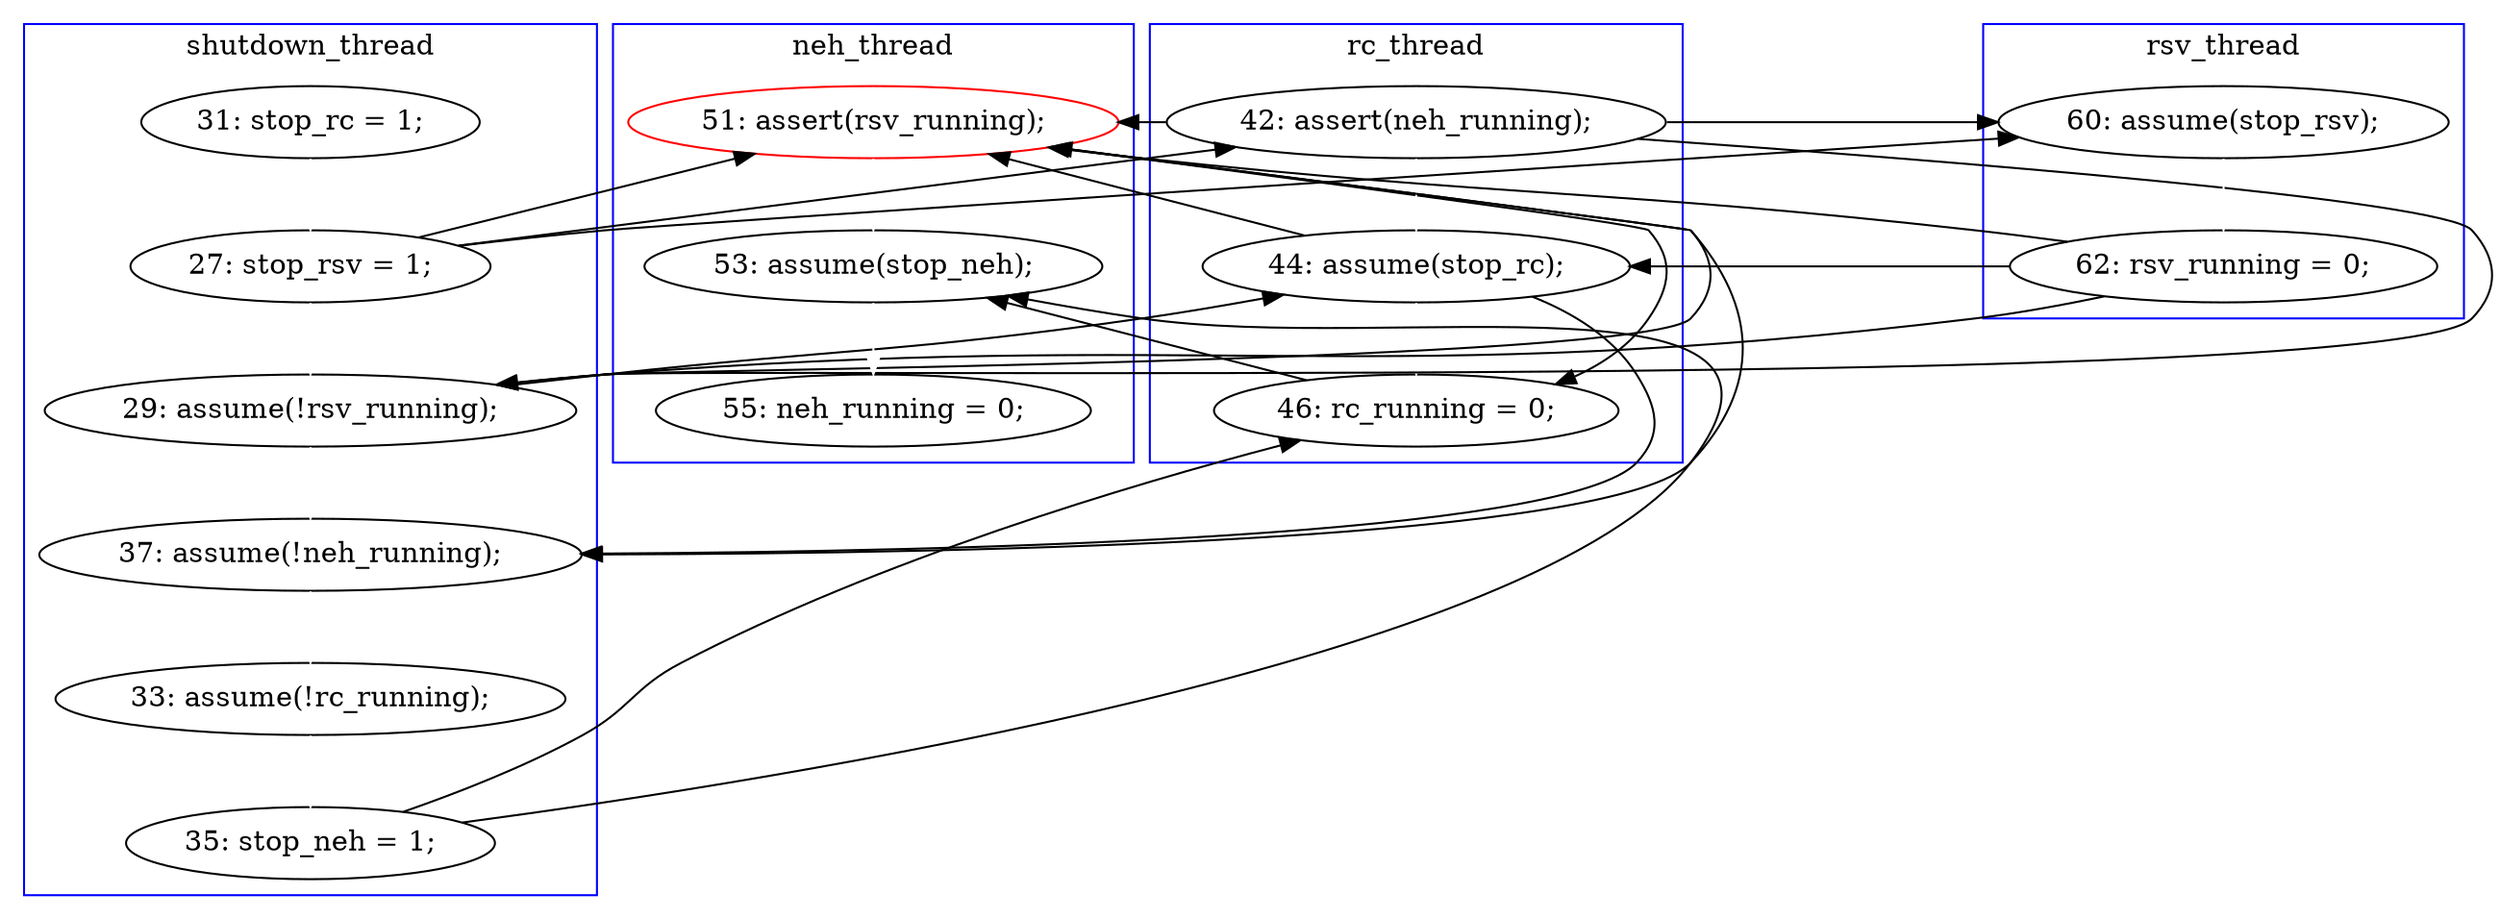 digraph Counterexample {
	22 -> 23 [color = black, style = solid, constraint = false]
	15 -> 21 [color = black, style = solid, constraint = false]
	11 -> 12 [color = white, style = solid]
	20 -> 21 [color = black, style = solid, constraint = false]
	20 -> 23 [color = black, style = solid, constraint = false]
	19 -> 20 [color = white, style = solid]
	26 -> 28 [color = white, style = solid]
	23 -> 34 [color = white, style = solid]
	15 -> 22 [color = white, style = solid]
	21 -> 25 [color = white, style = solid]
	21 -> 23 [color = black, style = solid, constraint = false]
	15 -> 23 [color = black, style = solid, constraint = false]
	25 -> 26 [color = white, style = solid]
	28 -> 29 [color = black, style = solid, constraint = false]
	15 -> 19 [color = black, style = solid, constraint = false]
	12 -> 15 [color = black, style = solid, constraint = false]
	12 -> 23 [color = black, style = solid, constraint = false]
	34 -> 37 [color = white, style = solid]
	22 -> 29 [color = white, style = solid]
	29 -> 34 [color = black, style = solid, constraint = false]
	20 -> 22 [color = black, style = solid, constraint = false]
	23 -> 25 [color = black, style = solid, constraint = false]
	23 -> 29 [color = black, style = solid, constraint = false]
	12 -> 21 [color = white, style = solid]
	22 -> 25 [color = black, style = solid, constraint = false]
	21 -> 22 [color = black, style = solid, constraint = false]
	28 -> 34 [color = black, style = solid, constraint = false]
	12 -> 19 [color = black, style = solid, constraint = false]
	subgraph cluster4 {
		label = rsv_thread
		color = blue
		19  [label = "60: assume(stop_rsv);"]
		20  [label = "62: rsv_running = 0;"]
	}
	subgraph cluster1 {
		label = shutdown_thread
		color = blue
		26  [label = "33: assume(!rc_running);"]
		21  [label = "29: assume(!rsv_running);"]
		11  [label = "31: stop_rc = 1;"]
		28  [label = "35: stop_neh = 1;"]
		25  [label = "37: assume(!neh_running);"]
		12  [label = "27: stop_rsv = 1;"]
	}
	subgraph cluster2 {
		label = rc_thread
		color = blue
		29  [label = "46: rc_running = 0;"]
		15  [label = "42: assert(neh_running);"]
		22  [label = "44: assume(stop_rc);"]
	}
	subgraph cluster3 {
		label = neh_thread
		color = blue
		34  [label = "53: assume(stop_neh);"]
		23  [label = "51: assert(rsv_running);", color = red]
		37  [label = "55: neh_running = 0;"]
	}
}